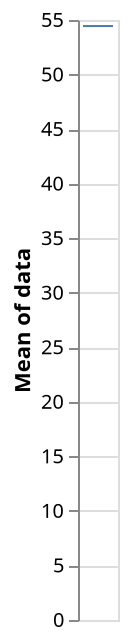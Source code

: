 {
  "$schema": "https://vega.github.io/schema/vega/v6.json",
  "background": "white",
  "padding": 5,
  "width": 20,
  "height": 300,
  "style": "cell",
  "data": [
    {"name": "source_0", "values": [28, 55, 28, 91, 81, 55, 19, 81, 52]},
    {
      "name": "data_0",
      "source": "source_0",
      "transform": [
        {
          "type": "aggregate",
          "groupby": [],
          "ops": ["mean"],
          "fields": ["data"],
          "as": ["mean_data"]
        },
        {
          "type": "filter",
          "expr": "isValid(datum[\"mean_data\"]) && isFinite(+datum[\"mean_data\"])"
        }
      ]
    }
  ],
  "marks": [
    {
      "name": "marks",
      "type": "rect",
      "style": ["tick"],
      "from": {"data": "data_0"},
      "encode": {
        "update": {
          "fill": {"value": "#4c78a8"},
          "tooltip": {"signal": "format(datum[\"mean_data\"], \"\")"},
          "ariaRoleDescription": {"value": "tick"},
          "description": {
            "signal": "\"Mean of data: \" + (format(datum[\"mean_data\"], \"\"))"
          },
          "xc": {"signal": "width", "mult": 0.5},
          "width": {"signal": "0.75 * width"},
          "yc": {"scale": "y", "field": "mean_data"},
          "height": {"value": 1}
        }
      }
    }
  ],
  "scales": [
    {
      "name": "y",
      "type": "linear",
      "domain": {"data": "data_0", "field": "mean_data"},
      "range": [{"signal": "height"}, 0],
      "nice": true,
      "zero": true
    }
  ],
  "axes": [
    {
      "scale": "y",
      "orient": "left",
      "grid": true,
      "tickCount": {"signal": "ceil(height/40)"},
      "domain": false,
      "labels": false,
      "aria": false,
      "maxExtent": 0,
      "minExtent": 0,
      "ticks": false,
      "zindex": 0
    },
    {
      "scale": "y",
      "orient": "left",
      "grid": false,
      "title": "Mean of data",
      "labelOverlap": true,
      "tickCount": {"signal": "ceil(height/40)"},
      "zindex": 0
    }
  ]
}

